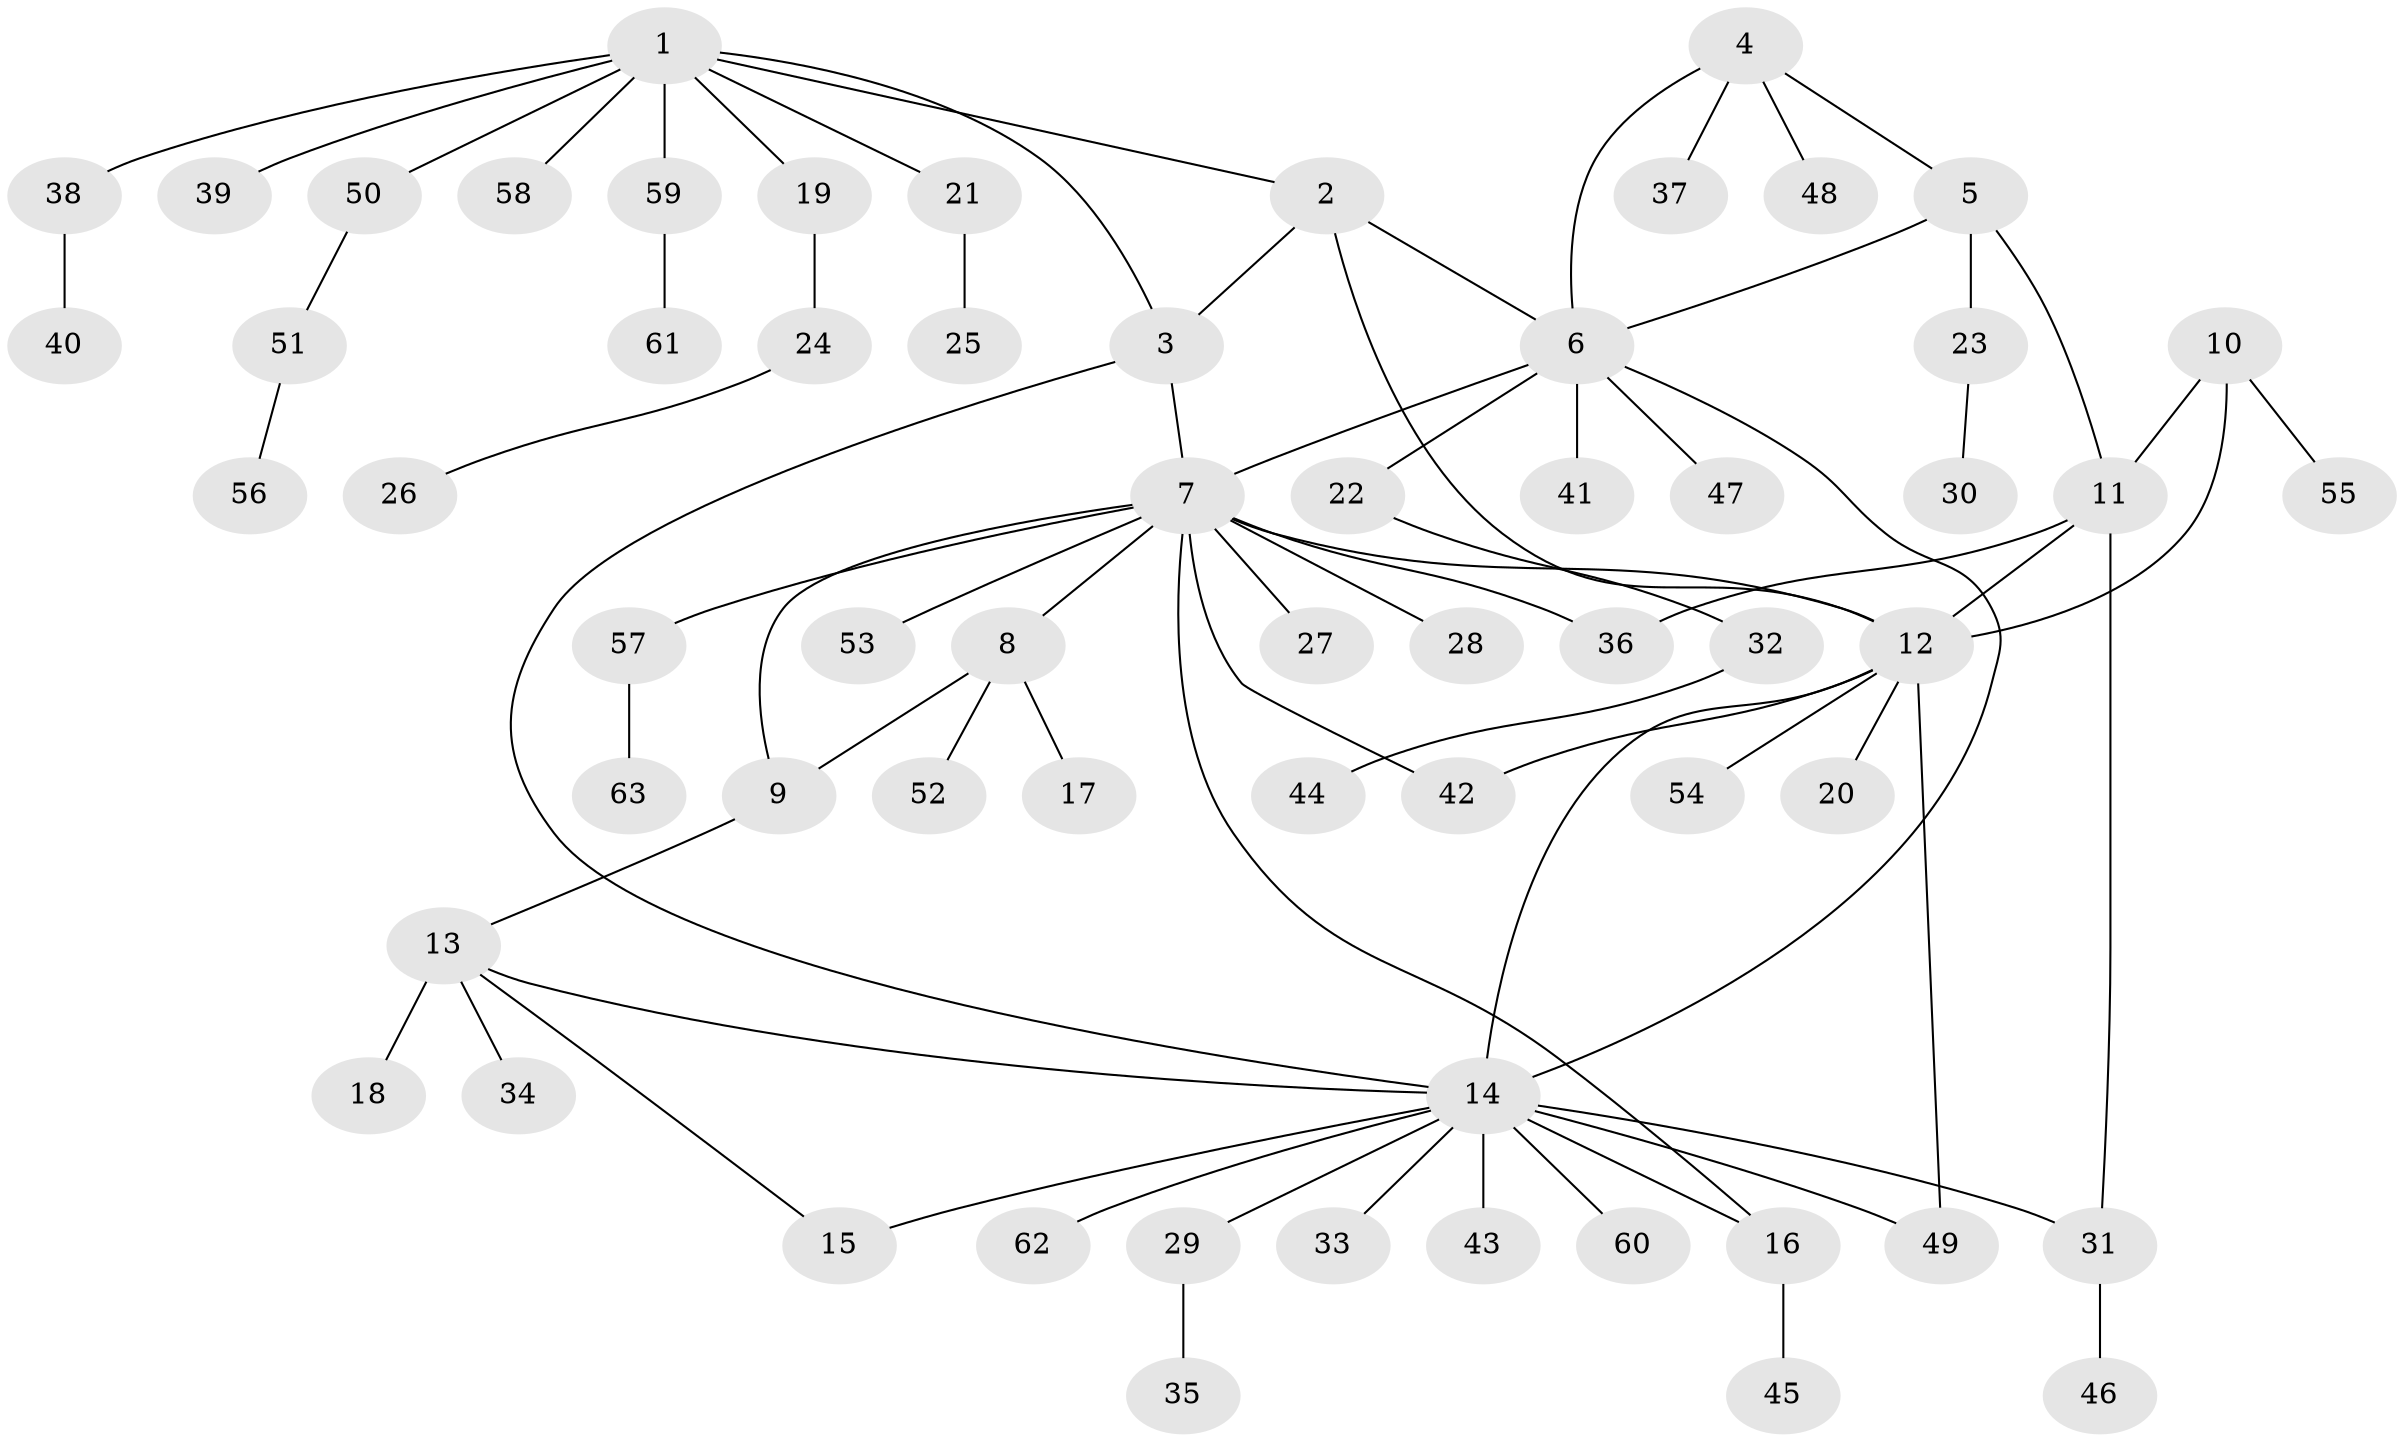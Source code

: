 // Generated by graph-tools (version 1.1) at 2025/16/03/09/25 04:16:04]
// undirected, 63 vertices, 78 edges
graph export_dot {
graph [start="1"]
  node [color=gray90,style=filled];
  1;
  2;
  3;
  4;
  5;
  6;
  7;
  8;
  9;
  10;
  11;
  12;
  13;
  14;
  15;
  16;
  17;
  18;
  19;
  20;
  21;
  22;
  23;
  24;
  25;
  26;
  27;
  28;
  29;
  30;
  31;
  32;
  33;
  34;
  35;
  36;
  37;
  38;
  39;
  40;
  41;
  42;
  43;
  44;
  45;
  46;
  47;
  48;
  49;
  50;
  51;
  52;
  53;
  54;
  55;
  56;
  57;
  58;
  59;
  60;
  61;
  62;
  63;
  1 -- 2;
  1 -- 3;
  1 -- 19;
  1 -- 21;
  1 -- 38;
  1 -- 39;
  1 -- 50;
  1 -- 58;
  1 -- 59;
  2 -- 3;
  2 -- 6;
  2 -- 12;
  3 -- 7;
  3 -- 14;
  4 -- 5;
  4 -- 6;
  4 -- 37;
  4 -- 48;
  5 -- 6;
  5 -- 11;
  5 -- 23;
  6 -- 7;
  6 -- 14;
  6 -- 22;
  6 -- 41;
  6 -- 47;
  7 -- 8;
  7 -- 9;
  7 -- 12;
  7 -- 16;
  7 -- 27;
  7 -- 28;
  7 -- 36;
  7 -- 42;
  7 -- 53;
  7 -- 57;
  8 -- 9;
  8 -- 17;
  8 -- 52;
  9 -- 13;
  10 -- 11;
  10 -- 12;
  10 -- 55;
  11 -- 12;
  11 -- 31;
  11 -- 36;
  12 -- 14;
  12 -- 20;
  12 -- 42;
  12 -- 49;
  12 -- 54;
  13 -- 14;
  13 -- 15;
  13 -- 18;
  13 -- 34;
  14 -- 15;
  14 -- 16;
  14 -- 29;
  14 -- 31;
  14 -- 33;
  14 -- 43;
  14 -- 49;
  14 -- 60;
  14 -- 62;
  16 -- 45;
  19 -- 24;
  21 -- 25;
  22 -- 32;
  23 -- 30;
  24 -- 26;
  29 -- 35;
  31 -- 46;
  32 -- 44;
  38 -- 40;
  50 -- 51;
  51 -- 56;
  57 -- 63;
  59 -- 61;
}
